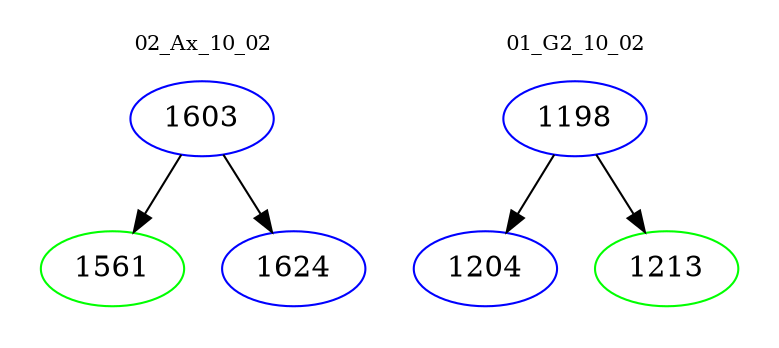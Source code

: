 digraph{
subgraph cluster_0 {
color = white
label = "02_Ax_10_02";
fontsize=10;
T0_1603 [label="1603", color="blue"]
T0_1603 -> T0_1561 [color="black"]
T0_1561 [label="1561", color="green"]
T0_1603 -> T0_1624 [color="black"]
T0_1624 [label="1624", color="blue"]
}
subgraph cluster_1 {
color = white
label = "01_G2_10_02";
fontsize=10;
T1_1198 [label="1198", color="blue"]
T1_1198 -> T1_1204 [color="black"]
T1_1204 [label="1204", color="blue"]
T1_1198 -> T1_1213 [color="black"]
T1_1213 [label="1213", color="green"]
}
}
